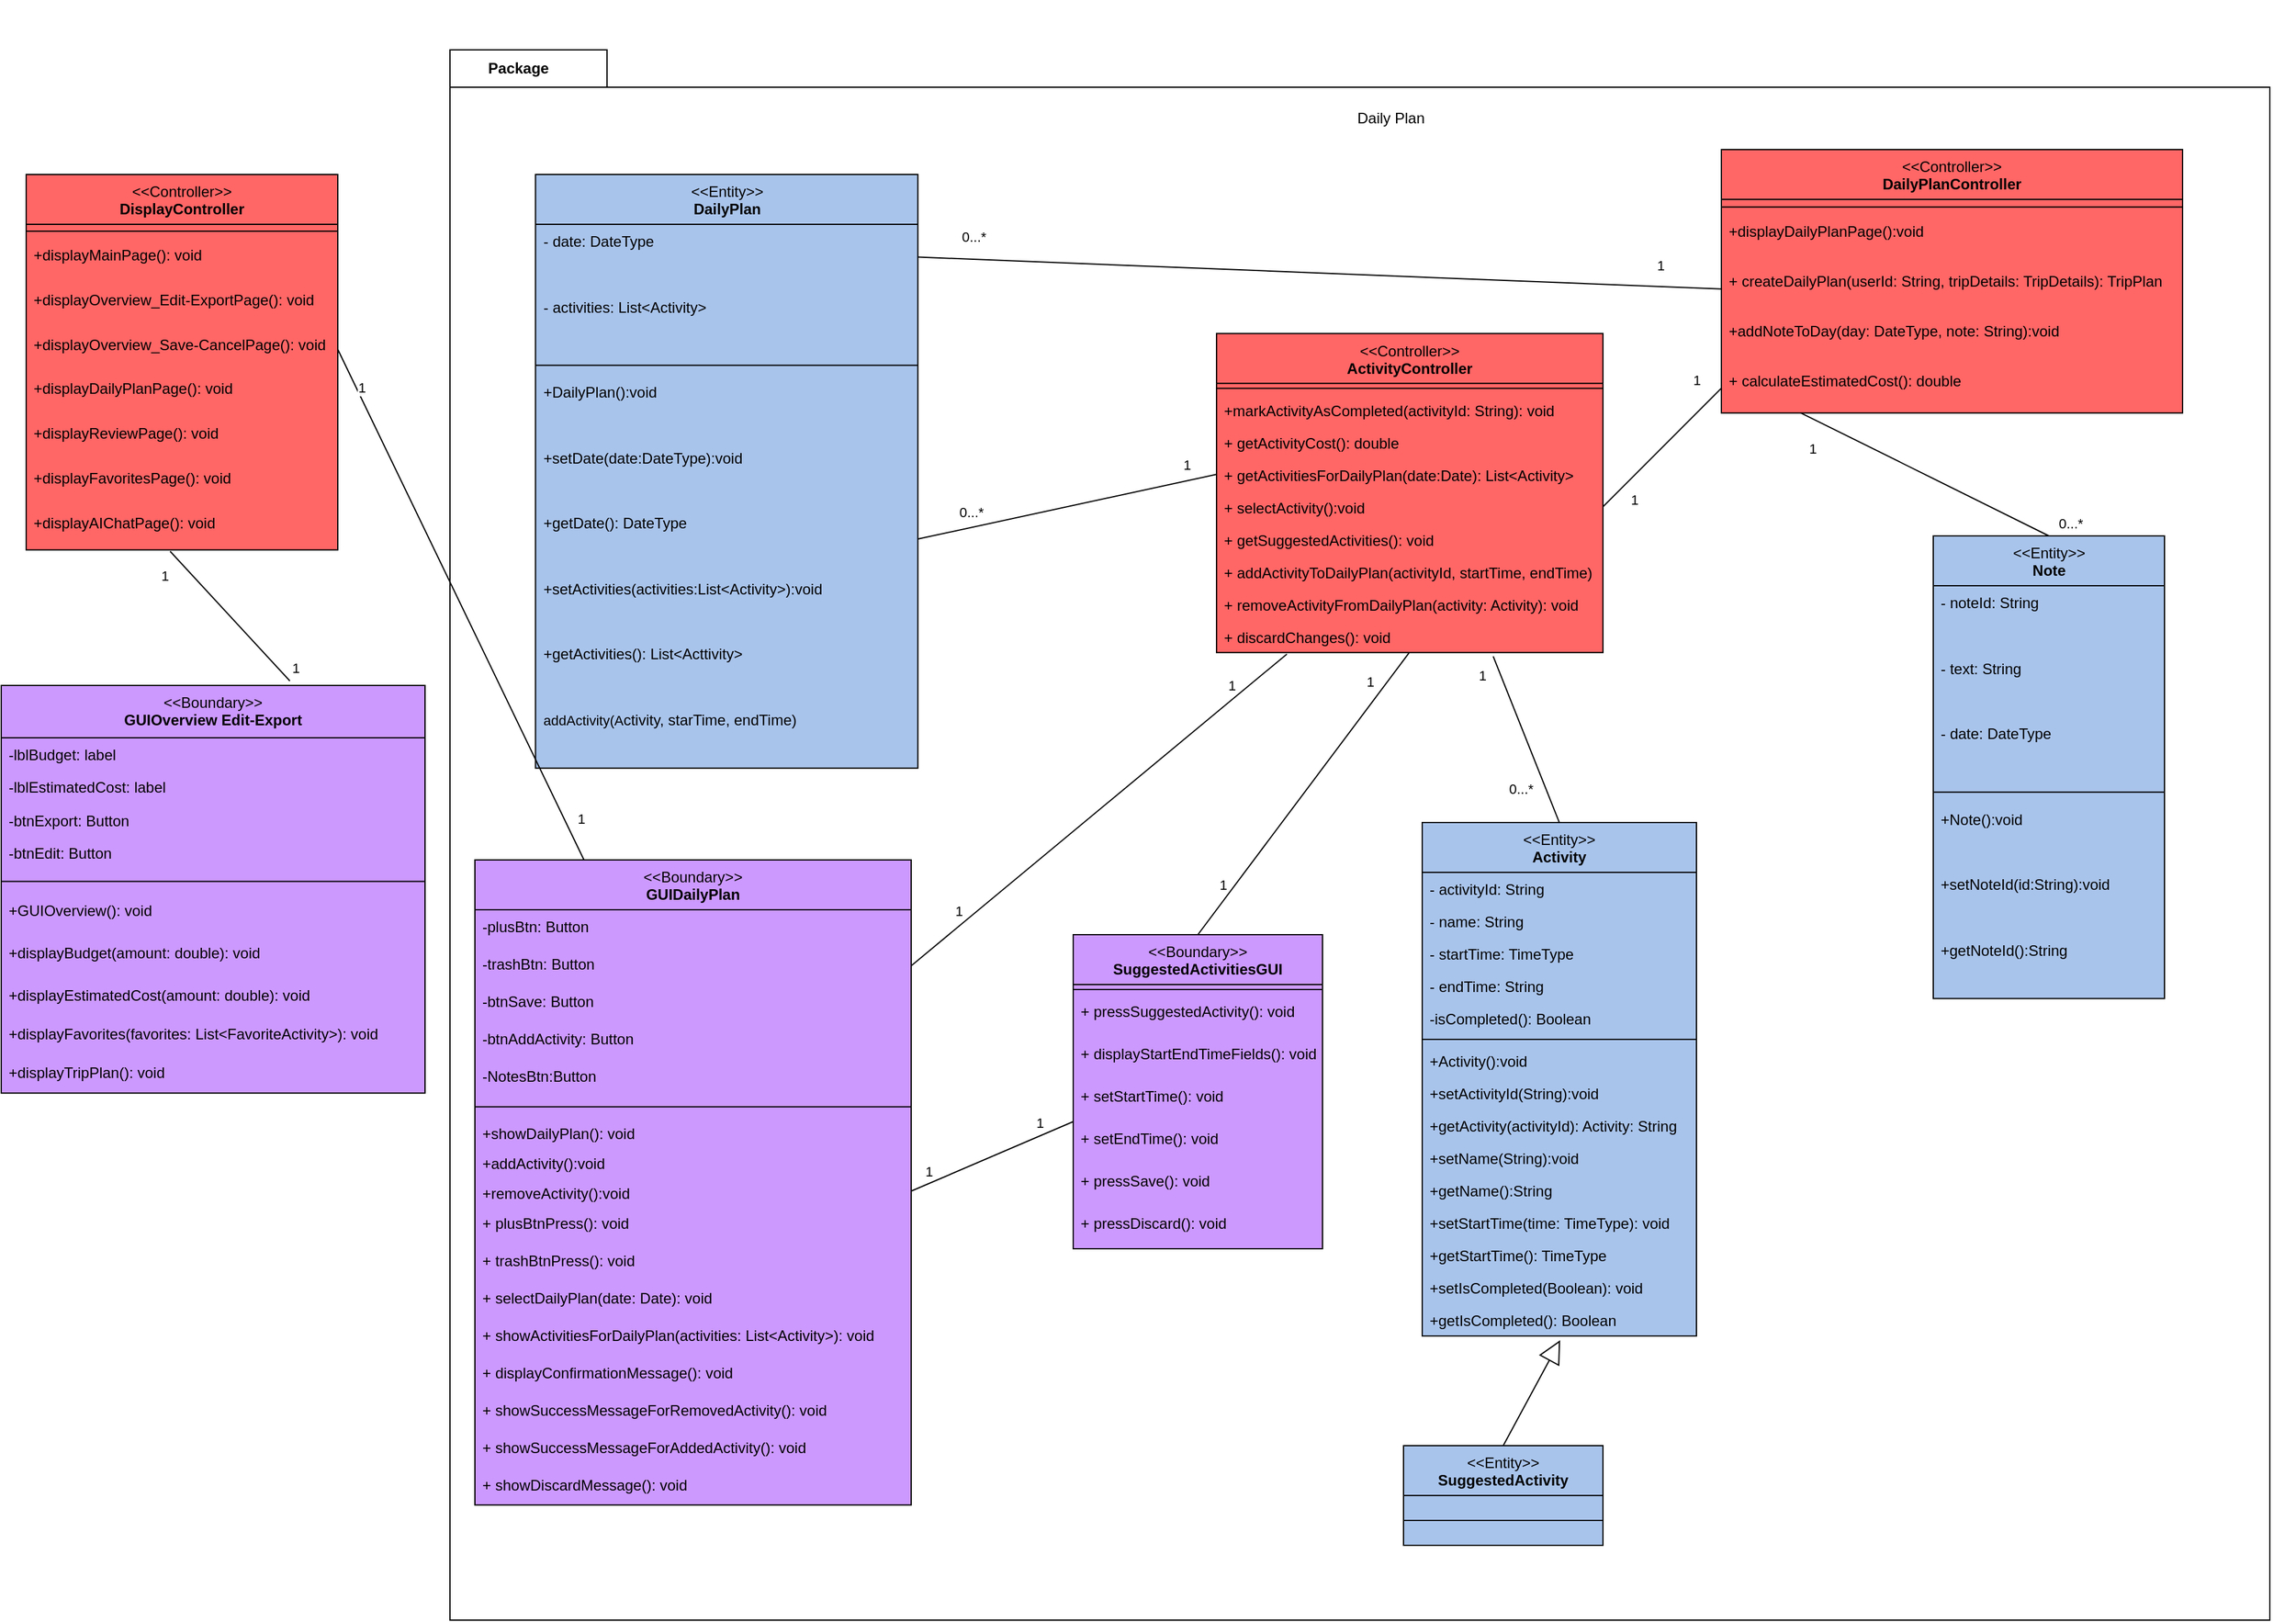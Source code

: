 <mxfile version="27.0.1">
  <diagram id="W2u5jioB0Is4OctcaFFm" name="Daily Plan">
    <mxGraphModel dx="1938" dy="440" grid="1" gridSize="10" guides="1" tooltips="1" connect="1" arrows="1" fold="1" page="1" pageScale="1" pageWidth="827" pageHeight="1169" math="0" shadow="0">
      <root>
        <mxCell id="0" />
        <mxCell id="1" parent="0" />
        <mxCell id="kMi0rJD6UBZMtxBepJc3-19" value="Package" style="shape=folder;fontStyle=1;tabWidth=110;tabHeight=30;tabPosition=left;html=1;boundedLbl=1;labelInHeader=1;container=0;collapsible=0;whiteSpace=wrap;" parent="1" vertex="1">
          <mxGeometry x="-460" y="70" width="1460" height="1260" as="geometry" />
        </mxCell>
        <mxCell id="aHJquakfFiFYONQhfBVb-1" value="&lt;div&gt;&lt;span style=&quot;font-weight: normal;&quot;&gt;&amp;lt;&amp;lt;Entity&amp;gt;&amp;gt;&lt;/span&gt;&lt;/div&gt;DailyPlan" style="swimlane;fontStyle=1;align=center;verticalAlign=top;childLayout=stackLayout;horizontal=1;startSize=40;horizontalStack=0;resizeParent=1;resizeParentMax=0;resizeLast=0;collapsible=1;marginBottom=0;whiteSpace=wrap;html=1;fillStyle=auto;swimlaneFillColor=#A9C4EB;strokeColor=default;fontFamily=Helvetica;fontSize=12;fontColor=default;fillColor=#A9C4EB;" parent="1" vertex="1">
          <mxGeometry x="-391.36" y="170" width="306.72" height="476.32" as="geometry" />
        </mxCell>
        <mxCell id="aHJquakfFiFYONQhfBVb-2" value="- date: DateType" style="text;align=left;verticalAlign=top;spacingLeft=4;spacingRight=4;overflow=hidden;rotatable=0;points=[[0,0.5],[1,0.5]];portConstraint=eastwest;whiteSpace=wrap;html=1;fillStyle=auto;swimlaneFillColor=default;fontFamily=Helvetica;fontSize=12;fontColor=default;fontStyle=0;horizontal=1;" parent="aHJquakfFiFYONQhfBVb-1" vertex="1">
          <mxGeometry y="40" width="306.72" height="52.52" as="geometry" />
        </mxCell>
        <mxCell id="aHJquakfFiFYONQhfBVb-3" value="- activities: List&amp;lt;Activity&amp;gt;" style="text;align=left;verticalAlign=top;spacingLeft=4;spacingRight=4;overflow=hidden;rotatable=0;points=[[0,0.5],[1,0.5]];portConstraint=eastwest;whiteSpace=wrap;html=1;fillStyle=auto;swimlaneFillColor=default;fontFamily=Helvetica;fontSize=12;fontColor=default;fontStyle=0;horizontal=1;" parent="aHJquakfFiFYONQhfBVb-1" vertex="1">
          <mxGeometry y="92.52" width="306.72" height="52.52" as="geometry" />
        </mxCell>
        <mxCell id="aHJquakfFiFYONQhfBVb-4" value="" style="line;strokeWidth=1;align=center;verticalAlign=top;spacingTop=-1;spacingLeft=3;spacingRight=3;rotatable=0;labelPosition=right;points=[];portConstraint=eastwest;fillStyle=auto;swimlaneFillColor=#A9C4EB;strokeColor=default;fontFamily=Helvetica;fontSize=12;fontColor=default;fontStyle=1;horizontal=1;fillColor=#A9C4EB;" parent="aHJquakfFiFYONQhfBVb-1" vertex="1">
          <mxGeometry y="145.04" width="306.72" height="16.16" as="geometry" />
        </mxCell>
        <mxCell id="aHJquakfFiFYONQhfBVb-5" value="+DailyPlan():void" style="text;align=left;verticalAlign=top;spacingLeft=4;spacingRight=4;overflow=hidden;rotatable=0;points=[[0,0.5],[1,0.5]];portConstraint=eastwest;whiteSpace=wrap;html=1;fillStyle=auto;swimlaneFillColor=default;fontFamily=Helvetica;fontSize=12;fontColor=default;fontStyle=0;horizontal=1;" parent="aHJquakfFiFYONQhfBVb-1" vertex="1">
          <mxGeometry y="161.2" width="306.72" height="52.52" as="geometry" />
        </mxCell>
        <mxCell id="aHJquakfFiFYONQhfBVb-6" value="+setDate(date:DateType):void" style="text;align=left;verticalAlign=top;spacingLeft=4;spacingRight=4;overflow=hidden;rotatable=0;points=[[0,0.5],[1,0.5]];portConstraint=eastwest;whiteSpace=wrap;html=1;fillStyle=auto;swimlaneFillColor=default;fontFamily=Helvetica;fontSize=12;fontColor=default;fontStyle=0;horizontal=1;" parent="aHJquakfFiFYONQhfBVb-1" vertex="1">
          <mxGeometry y="213.72" width="306.72" height="52.52" as="geometry" />
        </mxCell>
        <mxCell id="aHJquakfFiFYONQhfBVb-7" value="+getDate(): DateType" style="text;align=left;verticalAlign=top;spacingLeft=4;spacingRight=4;overflow=hidden;rotatable=0;points=[[0,0.5],[1,0.5]];portConstraint=eastwest;whiteSpace=wrap;html=1;fillStyle=auto;swimlaneFillColor=default;fontFamily=Helvetica;fontSize=12;fontColor=default;fontStyle=0;horizontal=1;" parent="aHJquakfFiFYONQhfBVb-1" vertex="1">
          <mxGeometry y="266.24" width="306.72" height="52.52" as="geometry" />
        </mxCell>
        <mxCell id="aHJquakfFiFYONQhfBVb-8" value="+setActivities(activities:List&amp;lt;Activity&amp;gt;):void" style="text;align=left;verticalAlign=top;spacingLeft=4;spacingRight=4;overflow=hidden;rotatable=0;points=[[0,0.5],[1,0.5]];portConstraint=eastwest;whiteSpace=wrap;html=1;fillStyle=auto;swimlaneFillColor=default;fontFamily=Helvetica;fontSize=12;fontColor=default;fontStyle=0;horizontal=1;" parent="aHJquakfFiFYONQhfBVb-1" vertex="1">
          <mxGeometry y="318.76" width="306.72" height="52.52" as="geometry" />
        </mxCell>
        <mxCell id="aHJquakfFiFYONQhfBVb-9" value="+getActivities(): List&amp;lt;Acttivity&amp;gt;" style="text;align=left;verticalAlign=top;spacingLeft=4;spacingRight=4;overflow=hidden;rotatable=0;points=[[0,0.5],[1,0.5]];portConstraint=eastwest;whiteSpace=wrap;html=1;fillStyle=auto;swimlaneFillColor=default;fontFamily=Helvetica;fontSize=12;fontColor=default;fontStyle=0;horizontal=1;" parent="aHJquakfFiFYONQhfBVb-1" vertex="1">
          <mxGeometry y="371.28" width="306.72" height="52.52" as="geometry" />
        </mxCell>
        <mxCell id="_dWyB7AWEgMfgUkJA0Ex-1" value="&lt;font style=&quot;color: rgb(0, 0, 0); background-color: light-dark(rgb(169, 196, 235), rgb(237, 237, 237));&quot;&gt;&lt;span style=&quot;font-size: 11px; text-align: center; text-wrap-mode: nowrap;&quot;&gt;addActivity(A&lt;/span&gt;ctivity, starTime, endTime)&lt;/font&gt;" style="text;align=left;verticalAlign=top;spacingLeft=4;spacingRight=4;overflow=hidden;rotatable=0;points=[[0,0.5],[1,0.5]];portConstraint=eastwest;whiteSpace=wrap;html=1;fillStyle=auto;swimlaneFillColor=default;fontFamily=Helvetica;fontSize=12;fontColor=default;fontStyle=0;horizontal=1;" parent="aHJquakfFiFYONQhfBVb-1" vertex="1">
          <mxGeometry y="423.8" width="306.72" height="52.52" as="geometry" />
        </mxCell>
        <mxCell id="CeAHdnRKtUmtUELXi2y3-1" value="&lt;div&gt;&lt;span style=&quot;font-weight: normal;&quot;&gt;&amp;lt;&amp;lt;Controller&amp;gt;&amp;gt;&lt;/span&gt;&lt;/div&gt;DailyPlanController" style="swimlane;fontStyle=1;align=center;verticalAlign=top;childLayout=stackLayout;horizontal=1;startSize=40;horizontalStack=0;resizeParent=1;resizeParentMax=0;resizeLast=0;collapsible=1;marginBottom=0;whiteSpace=wrap;html=1;fillColor=#FF6666;strokeColor=default;swimlaneFillColor=#FF6666;fontFamily=Helvetica;fontSize=12;fontColor=default;" parent="1" vertex="1">
          <mxGeometry x="560" y="150" width="370" height="211.394" as="geometry" />
        </mxCell>
        <mxCell id="CeAHdnRKtUmtUELXi2y3-2" value="" style="line;strokeWidth=1;fillColor=#FF6666;align=center;verticalAlign=top;spacingTop=-1;spacingLeft=3;spacingRight=3;rotatable=0;labelPosition=right;points=[];portConstraint=eastwest;strokeColor=default;swimlaneFillColor=#FF6666;fontFamily=Helvetica;fontSize=12;fontColor=default;fontStyle=1;horizontal=1;" parent="CeAHdnRKtUmtUELXi2y3-1" vertex="1">
          <mxGeometry y="40" width="370" height="12.242" as="geometry" />
        </mxCell>
        <mxCell id="CeAHdnRKtUmtUELXi2y3-3" value="+displayDailyPlanPage():void" style="text;strokeColor=none;fillColor=none;align=left;verticalAlign=top;spacingLeft=4;spacingRight=4;overflow=hidden;rotatable=0;points=[[0,0.5],[1,0.5]];portConstraint=eastwest;whiteSpace=wrap;html=1;fontFamily=Helvetica;fontSize=12;fontColor=default;fontStyle=0;horizontal=1;" parent="CeAHdnRKtUmtUELXi2y3-1" vertex="1">
          <mxGeometry y="52.242" width="370" height="39.788" as="geometry" />
        </mxCell>
        <mxCell id="CeAHdnRKtUmtUELXi2y3-4" value="&lt;div&gt;+ createDailyPlan(userId: String, tripDetails: TripDetails): TripPlan&lt;/div&gt;" style="text;strokeColor=none;fillColor=none;align=left;verticalAlign=top;spacingLeft=4;spacingRight=4;overflow=hidden;rotatable=0;points=[[0,0.5],[1,0.5]];portConstraint=eastwest;whiteSpace=wrap;html=1;fontFamily=Helvetica;fontSize=12;fontColor=default;fontStyle=0;horizontal=1;" parent="CeAHdnRKtUmtUELXi2y3-1" vertex="1">
          <mxGeometry y="92.03" width="370" height="39.788" as="geometry" />
        </mxCell>
        <mxCell id="CeAHdnRKtUmtUELXi2y3-10" value="&lt;div&gt;+addNoteToDay(day: DateType, note: String):void&lt;/div&gt;" style="text;strokeColor=none;fillColor=none;align=left;verticalAlign=top;spacingLeft=4;spacingRight=4;overflow=hidden;rotatable=0;points=[[0,0.5],[1,0.5]];portConstraint=eastwest;whiteSpace=wrap;html=1;fontFamily=Helvetica;fontSize=12;fontColor=default;fontStyle=0;horizontal=1;" parent="CeAHdnRKtUmtUELXi2y3-1" vertex="1">
          <mxGeometry y="131.818" width="370" height="39.788" as="geometry" />
        </mxCell>
        <mxCell id="CeAHdnRKtUmtUELXi2y3-12" value="&lt;div&gt;&lt;span style=&quot;background-color: transparent; color: light-dark(rgb(0, 0, 0), rgb(255, 255, 255));&quot;&gt;+ calculateEstimatedCost(): double&lt;/span&gt;&lt;/div&gt;" style="text;strokeColor=none;fillColor=none;align=left;verticalAlign=top;spacingLeft=4;spacingRight=4;overflow=hidden;rotatable=0;points=[[0,0.5],[1,0.5]];portConstraint=eastwest;whiteSpace=wrap;html=1;fontFamily=Helvetica;fontSize=12;fontColor=default;fontStyle=0;horizontal=1;" parent="CeAHdnRKtUmtUELXi2y3-1" vertex="1">
          <mxGeometry y="171.606" width="370" height="39.788" as="geometry" />
        </mxCell>
        <mxCell id="kMi0rJD6UBZMtxBepJc3-1" value="&lt;div&gt;&lt;span style=&quot;font-weight: normal;&quot;&gt;&amp;lt;&amp;lt;Boundary&amp;gt;&amp;gt;&lt;/span&gt;&lt;/div&gt;GUIDailyPlan" style="swimlane;fontStyle=1;align=center;verticalAlign=top;childLayout=stackLayout;horizontal=1;startSize=40;horizontalStack=0;resizeParent=1;resizeParentMax=0;resizeLast=0;collapsible=1;marginBottom=0;whiteSpace=wrap;html=1;strokeColor=default;swimlaneFillColor=#CC99FF;fontFamily=Helvetica;fontSize=12;fontColor=default;fillColor=#CC99FF;" parent="1" vertex="1">
          <mxGeometry x="-440" y="720" width="350" height="517.68" as="geometry" />
        </mxCell>
        <mxCell id="kMi0rJD6UBZMtxBepJc3-2" value="-plusBtn: Button" style="text;strokeColor=none;fillColor=none;align=left;verticalAlign=top;spacingLeft=4;spacingRight=4;overflow=hidden;rotatable=0;points=[[0,0.5],[1,0.5]];portConstraint=eastwest;whiteSpace=wrap;html=1;fontFamily=Helvetica;fontSize=12;fontColor=default;fontStyle=0;horizontal=1;" parent="kMi0rJD6UBZMtxBepJc3-1" vertex="1">
          <mxGeometry y="40" width="350" height="30" as="geometry" />
        </mxCell>
        <mxCell id="kMi0rJD6UBZMtxBepJc3-3" value="-trashBtn: Button" style="text;strokeColor=none;fillColor=none;align=left;verticalAlign=top;spacingLeft=4;spacingRight=4;overflow=hidden;rotatable=0;points=[[0,0.5],[1,0.5]];portConstraint=eastwest;whiteSpace=wrap;html=1;fontFamily=Helvetica;fontSize=12;fontColor=default;fontStyle=0;horizontal=1;" parent="kMi0rJD6UBZMtxBepJc3-1" vertex="1">
          <mxGeometry y="70" width="350" height="30" as="geometry" />
        </mxCell>
        <mxCell id="kMi0rJD6UBZMtxBepJc3-4" value="-btnSave: Button" style="text;strokeColor=none;fillColor=none;align=left;verticalAlign=top;spacingLeft=4;spacingRight=4;overflow=hidden;rotatable=0;points=[[0,0.5],[1,0.5]];portConstraint=eastwest;whiteSpace=wrap;html=1;fontFamily=Helvetica;fontSize=12;fontColor=default;fontStyle=0;horizontal=1;" parent="kMi0rJD6UBZMtxBepJc3-1" vertex="1">
          <mxGeometry y="100" width="350" height="30" as="geometry" />
        </mxCell>
        <mxCell id="kMi0rJD6UBZMtxBepJc3-5" value="-btnAddActivity: Button" style="text;strokeColor=none;fillColor=none;align=left;verticalAlign=top;spacingLeft=4;spacingRight=4;overflow=hidden;rotatable=0;points=[[0,0.5],[1,0.5]];portConstraint=eastwest;whiteSpace=wrap;html=1;fontFamily=Helvetica;fontSize=12;fontColor=default;fontStyle=0;horizontal=1;" parent="kMi0rJD6UBZMtxBepJc3-1" vertex="1">
          <mxGeometry y="130" width="350" height="30" as="geometry" />
        </mxCell>
        <mxCell id="kMi0rJD6UBZMtxBepJc3-6" value="-NotesBtn:Button" style="text;strokeColor=none;fillColor=none;align=left;verticalAlign=top;spacingLeft=4;spacingRight=4;overflow=hidden;rotatable=0;points=[[0,0.5],[1,0.5]];portConstraint=eastwest;whiteSpace=wrap;html=1;fontFamily=Helvetica;fontSize=12;fontColor=default;fontStyle=0;horizontal=1;" parent="kMi0rJD6UBZMtxBepJc3-1" vertex="1">
          <mxGeometry y="160" width="350" height="30" as="geometry" />
        </mxCell>
        <mxCell id="kMi0rJD6UBZMtxBepJc3-7" value="" style="line;strokeWidth=1;fillColor=#CC99FF;align=center;verticalAlign=top;spacingTop=-1;spacingLeft=3;spacingRight=3;rotatable=0;labelPosition=right;points=[];portConstraint=eastwest;strokeColor=default;swimlaneFillColor=#CC99FF;fontFamily=Helvetica;fontSize=12;fontColor=default;fontStyle=1;horizontal=1;" parent="kMi0rJD6UBZMtxBepJc3-1" vertex="1">
          <mxGeometry y="190" width="350" height="16.16" as="geometry" />
        </mxCell>
        <mxCell id="kMi0rJD6UBZMtxBepJc3-8" value="+showDailyPlan(): void" style="text;strokeColor=none;fillColor=none;align=left;verticalAlign=top;spacingLeft=4;spacingRight=4;overflow=hidden;rotatable=0;points=[[0,0.5],[1,0.5]];portConstraint=eastwest;whiteSpace=wrap;html=1;fontFamily=Helvetica;fontSize=12;fontColor=default;fontStyle=0;horizontal=1;" parent="kMi0rJD6UBZMtxBepJc3-1" vertex="1">
          <mxGeometry y="206.16" width="350" height="23.84" as="geometry" />
        </mxCell>
        <mxCell id="kMi0rJD6UBZMtxBepJc3-9" value="+addActivity():void" style="text;strokeColor=none;fillColor=none;align=left;verticalAlign=top;spacingLeft=4;spacingRight=4;overflow=hidden;rotatable=0;points=[[0,0.5],[1,0.5]];portConstraint=eastwest;whiteSpace=wrap;html=1;fontFamily=Helvetica;fontSize=12;fontColor=default;fontStyle=0;horizontal=1;" parent="kMi0rJD6UBZMtxBepJc3-1" vertex="1">
          <mxGeometry y="230" width="350" height="23.84" as="geometry" />
        </mxCell>
        <mxCell id="kMi0rJD6UBZMtxBepJc3-10" value="+removeActivity():void" style="text;strokeColor=none;fillColor=none;align=left;verticalAlign=top;spacingLeft=4;spacingRight=4;overflow=hidden;rotatable=0;points=[[0,0.5],[1,0.5]];portConstraint=eastwest;whiteSpace=wrap;html=1;fontFamily=Helvetica;fontSize=12;fontColor=default;fontStyle=0;horizontal=1;" parent="kMi0rJD6UBZMtxBepJc3-1" vertex="1">
          <mxGeometry y="253.84" width="350" height="23.84" as="geometry" />
        </mxCell>
        <mxCell id="kMi0rJD6UBZMtxBepJc3-11" value="+ plusBtnPress(): void" style="text;strokeColor=none;fillColor=none;align=left;verticalAlign=top;spacingLeft=4;spacingRight=4;overflow=hidden;rotatable=0;points=[[0,0.5],[1,0.5]];portConstraint=eastwest;whiteSpace=wrap;html=1;fontFamily=Helvetica;fontSize=12;fontColor=default;fontStyle=0;horizontal=1;" parent="kMi0rJD6UBZMtxBepJc3-1" vertex="1">
          <mxGeometry y="277.68" width="350" height="30" as="geometry" />
        </mxCell>
        <mxCell id="kMi0rJD6UBZMtxBepJc3-12" value="+ trashBtnPress(): void" style="text;strokeColor=none;fillColor=none;align=left;verticalAlign=top;spacingLeft=4;spacingRight=4;overflow=hidden;rotatable=0;points=[[0,0.5],[1,0.5]];portConstraint=eastwest;whiteSpace=wrap;html=1;fontFamily=Helvetica;fontSize=12;fontColor=default;fontStyle=0;horizontal=1;" parent="kMi0rJD6UBZMtxBepJc3-1" vertex="1">
          <mxGeometry y="307.68" width="350" height="30" as="geometry" />
        </mxCell>
        <mxCell id="kMi0rJD6UBZMtxBepJc3-13" value="+ selectDailyPlan(date: Date): void&amp;nbsp;" style="text;strokeColor=none;fillColor=none;align=left;verticalAlign=top;spacingLeft=4;spacingRight=4;overflow=hidden;rotatable=0;points=[[0,0.5],[1,0.5]];portConstraint=eastwest;whiteSpace=wrap;html=1;fontFamily=Helvetica;fontSize=12;fontColor=default;fontStyle=0;horizontal=1;" parent="kMi0rJD6UBZMtxBepJc3-1" vertex="1">
          <mxGeometry y="337.68" width="350" height="30" as="geometry" />
        </mxCell>
        <mxCell id="kMi0rJD6UBZMtxBepJc3-14" value="&lt;div style=&quot;text-align: center;&quot;&gt;&lt;span style=&quot;background-color: transparent; color: light-dark(rgb(0, 0, 0), rgb(255, 255, 255));&quot;&gt;+ showActivitiesForDailyPlan&lt;/span&gt;&lt;span style=&quot;background-color: transparent; color: light-dark(rgb(0, 0, 0), rgb(255, 255, 255));&quot;&gt;(activities: List&amp;lt;Activity&amp;gt;): void&lt;/span&gt;&lt;/div&gt;" style="text;strokeColor=none;fillColor=none;align=left;verticalAlign=top;spacingLeft=4;spacingRight=4;overflow=hidden;rotatable=0;points=[[0,0.5],[1,0.5]];portConstraint=eastwest;whiteSpace=wrap;html=1;fontFamily=Helvetica;fontSize=12;fontColor=default;fontStyle=0;horizontal=1;" parent="kMi0rJD6UBZMtxBepJc3-1" vertex="1">
          <mxGeometry y="367.68" width="350" height="30" as="geometry" />
        </mxCell>
        <mxCell id="kMi0rJD6UBZMtxBepJc3-15" value="+ displayConfirmationMessage(): void" style="text;strokeColor=none;fillColor=none;align=left;verticalAlign=top;spacingLeft=4;spacingRight=4;overflow=hidden;rotatable=0;points=[[0,0.5],[1,0.5]];portConstraint=eastwest;whiteSpace=wrap;html=1;fontFamily=Helvetica;fontSize=12;fontColor=default;fontStyle=0;horizontal=1;" parent="kMi0rJD6UBZMtxBepJc3-1" vertex="1">
          <mxGeometry y="397.68" width="350" height="30" as="geometry" />
        </mxCell>
        <mxCell id="kMi0rJD6UBZMtxBepJc3-16" value="+ showSuccessMessageForRemovedActivity(): void" style="text;strokeColor=none;fillColor=none;align=left;verticalAlign=top;spacingLeft=4;spacingRight=4;overflow=hidden;rotatable=0;points=[[0,0.5],[1,0.5]];portConstraint=eastwest;whiteSpace=wrap;html=1;fontFamily=Helvetica;fontSize=12;fontColor=default;fontStyle=0;horizontal=1;" parent="kMi0rJD6UBZMtxBepJc3-1" vertex="1">
          <mxGeometry y="427.68" width="350" height="30" as="geometry" />
        </mxCell>
        <mxCell id="kMi0rJD6UBZMtxBepJc3-17" value="+ showSuccessMessageForAddedActivity(): void" style="text;strokeColor=none;fillColor=none;align=left;verticalAlign=top;spacingLeft=4;spacingRight=4;overflow=hidden;rotatable=0;points=[[0,0.5],[1,0.5]];portConstraint=eastwest;whiteSpace=wrap;html=1;fontFamily=Helvetica;fontSize=12;fontColor=default;fontStyle=0;horizontal=1;" parent="kMi0rJD6UBZMtxBepJc3-1" vertex="1">
          <mxGeometry y="457.68" width="350" height="30" as="geometry" />
        </mxCell>
        <mxCell id="kMi0rJD6UBZMtxBepJc3-18" value="+ showDiscardMessage(): void" style="text;strokeColor=none;fillColor=none;align=left;verticalAlign=top;spacingLeft=4;spacingRight=4;overflow=hidden;rotatable=0;points=[[0,0.5],[1,0.5]];portConstraint=eastwest;whiteSpace=wrap;html=1;fontFamily=Helvetica;fontSize=12;fontColor=default;fontStyle=0;horizontal=1;" parent="kMi0rJD6UBZMtxBepJc3-1" vertex="1">
          <mxGeometry y="487.68" width="350" height="30" as="geometry" />
        </mxCell>
        <mxCell id="4X550N8pMo0hnVDNRNQ_-1" value="&lt;div&gt;&lt;span style=&quot;font-weight: normal;&quot;&gt;&amp;lt;&amp;lt;Entity&amp;gt;&amp;gt;&lt;/span&gt;&lt;/div&gt;Note" style="swimlane;fontStyle=1;align=center;verticalAlign=top;childLayout=stackLayout;horizontal=1;startSize=40;horizontalStack=0;resizeParent=1;resizeParentMax=0;resizeLast=0;collapsible=1;marginBottom=0;whiteSpace=wrap;html=1;fillStyle=auto;strokeColor=default;swimlaneFillColor=#A9C4EB;fontFamily=Helvetica;fontSize=12;fontColor=default;fillColor=#A9C4EB;" parent="1" vertex="1">
          <mxGeometry x="729.998" y="460.002" width="185.507" height="371.28" as="geometry" />
        </mxCell>
        <mxCell id="4X550N8pMo0hnVDNRNQ_-2" value="- noteId: String" style="text;align=left;verticalAlign=top;spacingLeft=4;spacingRight=4;overflow=hidden;rotatable=0;points=[[0,0.5],[1,0.5]];portConstraint=eastwest;whiteSpace=wrap;html=1;fillStyle=auto;fontFamily=Helvetica;fontSize=12;fontColor=default;fontStyle=0;horizontal=1;" parent="4X550N8pMo0hnVDNRNQ_-1" vertex="1">
          <mxGeometry y="40" width="185.507" height="52.52" as="geometry" />
        </mxCell>
        <mxCell id="4X550N8pMo0hnVDNRNQ_-3" value="- text: String" style="text;align=left;verticalAlign=top;spacingLeft=4;spacingRight=4;overflow=hidden;rotatable=0;points=[[0,0.5],[1,0.5]];portConstraint=eastwest;whiteSpace=wrap;html=1;fillStyle=auto;fontFamily=Helvetica;fontSize=12;fontColor=default;fontStyle=0;horizontal=1;" parent="4X550N8pMo0hnVDNRNQ_-1" vertex="1">
          <mxGeometry y="92.52" width="185.507" height="52.52" as="geometry" />
        </mxCell>
        <mxCell id="4X550N8pMo0hnVDNRNQ_-4" value="- date: DateType" style="text;align=left;verticalAlign=top;spacingLeft=4;spacingRight=4;overflow=hidden;rotatable=0;points=[[0,0.5],[1,0.5]];portConstraint=eastwest;whiteSpace=wrap;html=1;fillStyle=auto;fontFamily=Helvetica;fontSize=12;fontColor=default;fontStyle=0;horizontal=1;" parent="4X550N8pMo0hnVDNRNQ_-1" vertex="1">
          <mxGeometry y="145.04" width="185.507" height="52.52" as="geometry" />
        </mxCell>
        <mxCell id="4X550N8pMo0hnVDNRNQ_-5" value="" style="line;strokeWidth=1;align=center;verticalAlign=top;spacingTop=-1;spacingLeft=3;spacingRight=3;rotatable=0;labelPosition=right;points=[];portConstraint=eastwest;fillStyle=auto;strokeColor=default;swimlaneFillColor=#A9C4EB;fontFamily=Helvetica;fontSize=12;fontColor=default;fontStyle=1;horizontal=1;fillColor=#A9C4EB;" parent="4X550N8pMo0hnVDNRNQ_-1" vertex="1">
          <mxGeometry y="197.56" width="185.507" height="16.16" as="geometry" />
        </mxCell>
        <mxCell id="4X550N8pMo0hnVDNRNQ_-6" value="+Note():void" style="text;align=left;verticalAlign=top;spacingLeft=4;spacingRight=4;overflow=hidden;rotatable=0;points=[[0,0.5],[1,0.5]];portConstraint=eastwest;whiteSpace=wrap;html=1;fillStyle=auto;fontFamily=Helvetica;fontSize=12;fontColor=default;fontStyle=0;horizontal=1;" parent="4X550N8pMo0hnVDNRNQ_-1" vertex="1">
          <mxGeometry y="213.72" width="185.507" height="52.52" as="geometry" />
        </mxCell>
        <mxCell id="4X550N8pMo0hnVDNRNQ_-7" value="+setNoteId(id:String):void" style="text;align=left;verticalAlign=top;spacingLeft=4;spacingRight=4;overflow=hidden;rotatable=0;points=[[0,0.5],[1,0.5]];portConstraint=eastwest;whiteSpace=wrap;html=1;fillStyle=auto;fontFamily=Helvetica;fontSize=12;fontColor=default;fontStyle=0;horizontal=1;" parent="4X550N8pMo0hnVDNRNQ_-1" vertex="1">
          <mxGeometry y="266.24" width="185.507" height="52.52" as="geometry" />
        </mxCell>
        <mxCell id="4X550N8pMo0hnVDNRNQ_-8" value="+getNoteId():String" style="text;align=left;verticalAlign=top;spacingLeft=4;spacingRight=4;overflow=hidden;rotatable=0;points=[[0,0.5],[1,0.5]];portConstraint=eastwest;whiteSpace=wrap;html=1;fillStyle=auto;fontFamily=Helvetica;fontSize=12;fontColor=default;fontStyle=0;horizontal=1;" parent="4X550N8pMo0hnVDNRNQ_-1" vertex="1">
          <mxGeometry y="318.76" width="185.507" height="52.52" as="geometry" />
        </mxCell>
        <mxCell id="kMi0rJD6UBZMtxBepJc3-20" value="Daily Plan" style="html=1;strokeColor=none;resizeWidth=1;resizeHeight=1;fillColor=none;part=1;connectable=0;allowArrows=0;deletable=0;whiteSpace=wrap;" parent="1" vertex="1">
          <mxGeometry x="-430" y="30" width="1450" height="130" as="geometry">
            <mxPoint y="30" as="offset" />
          </mxGeometry>
        </mxCell>
        <mxCell id="dLJQ9fBfWeT-O931-ivJ-1" value="&lt;div&gt;&lt;span style=&quot;font-weight: normal;&quot;&gt;&amp;lt;&amp;lt;Entity&amp;gt;&amp;gt;&lt;/span&gt;&lt;/div&gt;Activity" style="swimlane;fontStyle=1;align=center;verticalAlign=top;childLayout=stackLayout;horizontal=1;startSize=40;horizontalStack=0;resizeParent=1;resizeParentMax=0;resizeLast=0;collapsible=1;marginBottom=0;whiteSpace=wrap;html=1;fillStyle=auto;strokeColor=default;swimlaneFillColor=#A9C4EB;fontFamily=Helvetica;fontSize=12;fontColor=default;fillColor=#A9C4EB;" parent="1" vertex="1">
          <mxGeometry x="320" y="690" width="220" height="412" as="geometry" />
        </mxCell>
        <mxCell id="dLJQ9fBfWeT-O931-ivJ-2" value="- activityId: String" style="text;align=left;verticalAlign=top;spacingLeft=4;spacingRight=4;overflow=hidden;rotatable=0;points=[[0,0.5],[1,0.5]];portConstraint=eastwest;whiteSpace=wrap;html=1;fillStyle=auto;fontFamily=Helvetica;fontSize=12;fontColor=default;fontStyle=0;horizontal=1;" parent="dLJQ9fBfWeT-O931-ivJ-1" vertex="1">
          <mxGeometry y="40" width="220" height="26" as="geometry" />
        </mxCell>
        <mxCell id="dLJQ9fBfWeT-O931-ivJ-3" value="- name: String&amp;nbsp;" style="text;align=left;verticalAlign=top;spacingLeft=4;spacingRight=4;overflow=hidden;rotatable=0;points=[[0,0.5],[1,0.5]];portConstraint=eastwest;whiteSpace=wrap;html=1;fillStyle=auto;fontFamily=Helvetica;fontSize=12;fontColor=default;fontStyle=0;horizontal=1;" parent="dLJQ9fBfWeT-O931-ivJ-1" vertex="1">
          <mxGeometry y="66" width="220" height="26" as="geometry" />
        </mxCell>
        <mxCell id="dLJQ9fBfWeT-O931-ivJ-4" value="- startTime: TimeType" style="text;align=left;verticalAlign=top;spacingLeft=4;spacingRight=4;overflow=hidden;rotatable=0;points=[[0,0.5],[1,0.5]];portConstraint=eastwest;whiteSpace=wrap;html=1;fillStyle=auto;fontFamily=Helvetica;fontSize=12;fontColor=default;fontStyle=0;horizontal=1;" parent="dLJQ9fBfWeT-O931-ivJ-1" vertex="1">
          <mxGeometry y="92" width="220" height="26" as="geometry" />
        </mxCell>
        <mxCell id="dLJQ9fBfWeT-O931-ivJ-5" value="- endTime: String" style="text;align=left;verticalAlign=top;spacingLeft=4;spacingRight=4;overflow=hidden;rotatable=0;points=[[0,0.5],[1,0.5]];portConstraint=eastwest;whiteSpace=wrap;html=1;fillStyle=auto;fontFamily=Helvetica;fontSize=12;fontColor=default;fontStyle=0;horizontal=1;" parent="dLJQ9fBfWeT-O931-ivJ-1" vertex="1">
          <mxGeometry y="118" width="220" height="26" as="geometry" />
        </mxCell>
        <mxCell id="dLJQ9fBfWeT-O931-ivJ-6" value="-isCompleted(): Boolean" style="text;align=left;verticalAlign=top;spacingLeft=4;spacingRight=4;overflow=hidden;rotatable=0;points=[[0,0.5],[1,0.5]];portConstraint=eastwest;whiteSpace=wrap;html=1;fillStyle=auto;fontFamily=Helvetica;fontSize=12;fontColor=default;fontStyle=0;horizontal=1;" parent="dLJQ9fBfWeT-O931-ivJ-1" vertex="1">
          <mxGeometry y="144" width="220" height="26" as="geometry" />
        </mxCell>
        <mxCell id="dLJQ9fBfWeT-O931-ivJ-7" value="" style="line;strokeWidth=1;align=center;verticalAlign=top;spacingTop=-1;spacingLeft=3;spacingRight=3;rotatable=0;labelPosition=right;points=[];portConstraint=eastwest;fillStyle=auto;strokeColor=default;swimlaneFillColor=#A9C4EB;fontFamily=Helvetica;fontSize=12;fontColor=default;fontStyle=1;horizontal=1;fillColor=#A9C4EB;" parent="dLJQ9fBfWeT-O931-ivJ-1" vertex="1">
          <mxGeometry y="170" width="220" height="8" as="geometry" />
        </mxCell>
        <mxCell id="dLJQ9fBfWeT-O931-ivJ-8" value="+Activity():void" style="text;align=left;verticalAlign=top;spacingLeft=4;spacingRight=4;overflow=hidden;rotatable=0;points=[[0,0.5],[1,0.5]];portConstraint=eastwest;whiteSpace=wrap;html=1;fillStyle=auto;fontFamily=Helvetica;fontSize=12;fontColor=default;fontStyle=0;horizontal=1;" parent="dLJQ9fBfWeT-O931-ivJ-1" vertex="1">
          <mxGeometry y="178" width="220" height="26" as="geometry" />
        </mxCell>
        <mxCell id="dLJQ9fBfWeT-O931-ivJ-9" value="+setActivityId(String):void" style="text;align=left;verticalAlign=top;spacingLeft=4;spacingRight=4;overflow=hidden;rotatable=0;points=[[0,0.5],[1,0.5]];portConstraint=eastwest;whiteSpace=wrap;html=1;fillStyle=auto;fontFamily=Helvetica;fontSize=12;fontColor=default;fontStyle=0;horizontal=1;" parent="dLJQ9fBfWeT-O931-ivJ-1" vertex="1">
          <mxGeometry y="204" width="220" height="26" as="geometry" />
        </mxCell>
        <mxCell id="dLJQ9fBfWeT-O931-ivJ-10" value="+getActivity(activityId): Activity: String" style="text;align=left;verticalAlign=top;spacingLeft=4;spacingRight=4;overflow=hidden;rotatable=0;points=[[0,0.5],[1,0.5]];portConstraint=eastwest;whiteSpace=wrap;html=1;fillStyle=auto;fontFamily=Helvetica;fontSize=12;fontColor=default;fontStyle=0;horizontal=1;" parent="dLJQ9fBfWeT-O931-ivJ-1" vertex="1">
          <mxGeometry y="230" width="220" height="26" as="geometry" />
        </mxCell>
        <mxCell id="dLJQ9fBfWeT-O931-ivJ-11" value="+setName(String):void" style="text;align=left;verticalAlign=top;spacingLeft=4;spacingRight=4;overflow=hidden;rotatable=0;points=[[0,0.5],[1,0.5]];portConstraint=eastwest;whiteSpace=wrap;html=1;fillStyle=auto;fontFamily=Helvetica;fontSize=12;fontColor=default;fontStyle=0;horizontal=1;" parent="dLJQ9fBfWeT-O931-ivJ-1" vertex="1">
          <mxGeometry y="256" width="220" height="26" as="geometry" />
        </mxCell>
        <mxCell id="dLJQ9fBfWeT-O931-ivJ-12" value="+getName():String" style="text;align=left;verticalAlign=top;spacingLeft=4;spacingRight=4;overflow=hidden;rotatable=0;points=[[0,0.5],[1,0.5]];portConstraint=eastwest;whiteSpace=wrap;html=1;fillStyle=auto;fontFamily=Helvetica;fontSize=12;fontColor=default;fontStyle=0;horizontal=1;" parent="dLJQ9fBfWeT-O931-ivJ-1" vertex="1">
          <mxGeometry y="282" width="220" height="26" as="geometry" />
        </mxCell>
        <mxCell id="dLJQ9fBfWeT-O931-ivJ-13" value="+setStartTime(time: TimeType): void" style="text;align=left;verticalAlign=top;spacingLeft=4;spacingRight=4;overflow=hidden;rotatable=0;points=[[0,0.5],[1,0.5]];portConstraint=eastwest;whiteSpace=wrap;html=1;fillStyle=auto;fontFamily=Helvetica;fontSize=12;fontColor=default;fontStyle=0;horizontal=1;" parent="dLJQ9fBfWeT-O931-ivJ-1" vertex="1">
          <mxGeometry y="308" width="220" height="26" as="geometry" />
        </mxCell>
        <mxCell id="dLJQ9fBfWeT-O931-ivJ-14" value="+getStartTime(): TimeType" style="text;align=left;verticalAlign=top;spacingLeft=4;spacingRight=4;overflow=hidden;rotatable=0;points=[[0,0.5],[1,0.5]];portConstraint=eastwest;whiteSpace=wrap;html=1;fillStyle=auto;fontFamily=Helvetica;fontSize=12;fontColor=default;fontStyle=0;horizontal=1;" parent="dLJQ9fBfWeT-O931-ivJ-1" vertex="1">
          <mxGeometry y="334" width="220" height="26" as="geometry" />
        </mxCell>
        <mxCell id="dLJQ9fBfWeT-O931-ivJ-15" value="+setIsCompleted(Boolean): void" style="text;align=left;verticalAlign=top;spacingLeft=4;spacingRight=4;overflow=hidden;rotatable=0;points=[[0,0.5],[1,0.5]];portConstraint=eastwest;whiteSpace=wrap;html=1;fillStyle=auto;fontFamily=Helvetica;fontSize=12;fontColor=default;fontStyle=0;horizontal=1;" parent="dLJQ9fBfWeT-O931-ivJ-1" vertex="1">
          <mxGeometry y="360" width="220" height="26" as="geometry" />
        </mxCell>
        <mxCell id="dLJQ9fBfWeT-O931-ivJ-16" value="+getIsCompleted(): Boolean" style="text;align=left;verticalAlign=top;spacingLeft=4;spacingRight=4;overflow=hidden;rotatable=0;points=[[0,0.5],[1,0.5]];portConstraint=eastwest;whiteSpace=wrap;html=1;fillStyle=auto;fontFamily=Helvetica;fontSize=12;fontColor=default;fontStyle=0;horizontal=1;" parent="dLJQ9fBfWeT-O931-ivJ-1" vertex="1">
          <mxGeometry y="386" width="220" height="26" as="geometry" />
        </mxCell>
        <mxCell id="yqjj1ygYuFAkvfLyoznp-1" value="&lt;div&gt;&lt;span style=&quot;font-weight: normal;&quot;&gt;&amp;lt;&amp;lt;Controller&amp;gt;&amp;gt;&lt;/span&gt;&lt;/div&gt;ActivityController" style="swimlane;fontStyle=1;align=center;verticalAlign=top;childLayout=stackLayout;horizontal=1;startSize=40;horizontalStack=0;resizeParent=1;resizeParentMax=0;resizeLast=0;collapsible=1;marginBottom=0;whiteSpace=wrap;html=1;strokeColor=default;swimlaneFillColor=#FF6666;fontFamily=Helvetica;fontSize=12;fontColor=default;fillColor=#FF6666;" parent="1" vertex="1">
          <mxGeometry x="155" y="297.64" width="310" height="256" as="geometry" />
        </mxCell>
        <mxCell id="yqjj1ygYuFAkvfLyoznp-2" value="" style="line;strokeWidth=1;fillColor=#FF6666;align=center;verticalAlign=top;spacingTop=-1;spacingLeft=3;spacingRight=3;rotatable=0;labelPosition=right;points=[];portConstraint=eastwest;strokeColor=default;swimlaneFillColor=#FF6666;fontFamily=Helvetica;fontSize=12;fontColor=default;fontStyle=1;horizontal=1;" parent="yqjj1ygYuFAkvfLyoznp-1" vertex="1">
          <mxGeometry y="40" width="310" height="8" as="geometry" />
        </mxCell>
        <mxCell id="yqjj1ygYuFAkvfLyoznp-3" value="+markActivityAsCompleted(activityId: String): void" style="text;strokeColor=none;fillColor=none;align=left;verticalAlign=top;spacingLeft=4;spacingRight=4;overflow=hidden;rotatable=0;points=[[0,0.5],[1,0.5]];portConstraint=eastwest;whiteSpace=wrap;html=1;fontFamily=Helvetica;fontSize=12;fontColor=default;fontStyle=0;horizontal=1;" parent="yqjj1ygYuFAkvfLyoznp-1" vertex="1">
          <mxGeometry y="48" width="310" height="26" as="geometry" />
        </mxCell>
        <mxCell id="yqjj1ygYuFAkvfLyoznp-4" value="+ getActivityCost(): double" style="text;strokeColor=none;fillColor=none;align=left;verticalAlign=top;spacingLeft=4;spacingRight=4;overflow=hidden;rotatable=0;points=[[0,0.5],[1,0.5]];portConstraint=eastwest;whiteSpace=wrap;html=1;fontFamily=Helvetica;fontSize=12;fontColor=default;fontStyle=0;horizontal=1;" parent="yqjj1ygYuFAkvfLyoznp-1" vertex="1">
          <mxGeometry y="74" width="310" height="26" as="geometry" />
        </mxCell>
        <mxCell id="yqjj1ygYuFAkvfLyoznp-5" value="+ getActivitiesForDailyPlan(date:Date): List&amp;lt;Activity&amp;gt;" style="text;strokeColor=none;fillColor=none;align=left;verticalAlign=top;spacingLeft=4;spacingRight=4;overflow=hidden;rotatable=0;points=[[0,0.5],[1,0.5]];portConstraint=eastwest;whiteSpace=wrap;html=1;fontFamily=Helvetica;fontSize=12;fontColor=default;fontStyle=0;horizontal=1;" parent="yqjj1ygYuFAkvfLyoznp-1" vertex="1">
          <mxGeometry y="100" width="310" height="26" as="geometry" />
        </mxCell>
        <mxCell id="yqjj1ygYuFAkvfLyoznp-6" value="+ selectActivity():void" style="text;strokeColor=none;fillColor=none;align=left;verticalAlign=top;spacingLeft=4;spacingRight=4;overflow=hidden;rotatable=0;points=[[0,0.5],[1,0.5]];portConstraint=eastwest;whiteSpace=wrap;html=1;fontFamily=Helvetica;fontSize=12;fontColor=default;fontStyle=0;horizontal=1;" parent="yqjj1ygYuFAkvfLyoznp-1" vertex="1">
          <mxGeometry y="126" width="310" height="26" as="geometry" />
        </mxCell>
        <mxCell id="yqjj1ygYuFAkvfLyoznp-7" value="+ getSuggestedActivities(): void" style="text;strokeColor=none;fillColor=none;align=left;verticalAlign=top;spacingLeft=4;spacingRight=4;overflow=hidden;rotatable=0;points=[[0,0.5],[1,0.5]];portConstraint=eastwest;whiteSpace=wrap;html=1;fontFamily=Helvetica;fontSize=12;fontColor=default;fontStyle=0;horizontal=1;" parent="yqjj1ygYuFAkvfLyoznp-1" vertex="1">
          <mxGeometry y="152" width="310" height="26" as="geometry" />
        </mxCell>
        <mxCell id="yqjj1ygYuFAkvfLyoznp-8" value="+ addActivityToDailyPlan(activityId, startTime, endTime)" style="text;strokeColor=none;fillColor=none;align=left;verticalAlign=top;spacingLeft=4;spacingRight=4;overflow=hidden;rotatable=0;points=[[0,0.5],[1,0.5]];portConstraint=eastwest;whiteSpace=wrap;html=1;fontFamily=Helvetica;fontSize=12;fontColor=default;fontStyle=0;horizontal=1;" parent="yqjj1ygYuFAkvfLyoznp-1" vertex="1">
          <mxGeometry y="178" width="310" height="26" as="geometry" />
        </mxCell>
        <mxCell id="yqjj1ygYuFAkvfLyoznp-9" value="+ removeActivityFromDailyPlan(activity: Activity): void" style="text;strokeColor=none;fillColor=none;align=left;verticalAlign=top;spacingLeft=4;spacingRight=4;overflow=hidden;rotatable=0;points=[[0,0.5],[1,0.5]];portConstraint=eastwest;whiteSpace=wrap;html=1;fontFamily=Helvetica;fontSize=12;fontColor=default;fontStyle=0;horizontal=1;" parent="yqjj1ygYuFAkvfLyoznp-1" vertex="1">
          <mxGeometry y="204" width="310" height="26" as="geometry" />
        </mxCell>
        <mxCell id="yqjj1ygYuFAkvfLyoznp-10" value="+ discardChanges(): void" style="text;strokeColor=none;fillColor=none;align=left;verticalAlign=top;spacingLeft=4;spacingRight=4;overflow=hidden;rotatable=0;points=[[0,0.5],[1,0.5]];portConstraint=eastwest;whiteSpace=wrap;html=1;fontFamily=Helvetica;fontSize=12;fontColor=default;fontStyle=0;horizontal=1;" parent="yqjj1ygYuFAkvfLyoznp-1" vertex="1">
          <mxGeometry y="230" width="310" height="26" as="geometry" />
        </mxCell>
        <mxCell id="hIn7swIqQdPaxa3Zdl9v-1" value="&lt;div&gt;&lt;span style=&quot;font-weight: normal;&quot;&gt;&amp;lt;&amp;lt;Entity&amp;gt;&amp;gt;&lt;/span&gt;&lt;/div&gt;SuggestedActivity" style="swimlane;fontStyle=1;align=center;verticalAlign=top;childLayout=stackLayout;horizontal=1;startSize=40;horizontalStack=0;resizeParent=1;resizeParentMax=0;resizeLast=0;collapsible=1;marginBottom=0;whiteSpace=wrap;html=1;fillStyle=auto;strokeColor=default;swimlaneFillColor=#A9C4EB;fontFamily=Helvetica;fontSize=12;fontColor=default;fillColor=#A9C4EB;" parent="1" vertex="1">
          <mxGeometry x="305" y="1190" width="160" height="80" as="geometry" />
        </mxCell>
        <mxCell id="hIn7swIqQdPaxa3Zdl9v-2" value="" style="line;strokeWidth=1;align=center;verticalAlign=top;spacingTop=-1;spacingLeft=3;spacingRight=3;rotatable=0;labelPosition=right;points=[];portConstraint=eastwest;fillStyle=auto;strokeColor=default;swimlaneFillColor=#A9C4EB;fontFamily=Helvetica;fontSize=12;fontColor=default;fontStyle=1;horizontal=1;fillColor=#A9C4EB;" parent="hIn7swIqQdPaxa3Zdl9v-1" vertex="1">
          <mxGeometry y="40" width="160" height="40" as="geometry" />
        </mxCell>
        <mxCell id="hIn7swIqQdPaxa3Zdl9v-3" value="" style="endArrow=block;endSize=16;endFill=0;html=1;rounded=0;exitX=0.5;exitY=0;exitDx=0;exitDy=0;entryX=0.503;entryY=1.132;entryDx=0;entryDy=0;entryPerimeter=0;" parent="1" source="hIn7swIqQdPaxa3Zdl9v-1" target="dLJQ9fBfWeT-O931-ivJ-16" edge="1">
          <mxGeometry x="-0.007" width="160" relative="1" as="geometry">
            <mxPoint x="450" y="1030" as="sourcePoint" />
            <mxPoint x="610" y="1030" as="targetPoint" />
            <mxPoint as="offset" />
          </mxGeometry>
        </mxCell>
        <mxCell id="Q1uzSfqsMaLTRvl_rnF7-1" value="&lt;div&gt;&lt;span style=&quot;font-weight: normal;&quot;&gt;&amp;lt;&amp;lt;Boundary&amp;gt;&amp;gt;&lt;/span&gt;&lt;/div&gt;GUIOverview Edit-Export" style="swimlane;fontStyle=1;align=center;verticalAlign=top;childLayout=stackLayout;horizontal=1;startSize=42;horizontalStack=0;resizeParent=1;resizeParentMax=0;resizeLast=0;collapsible=1;marginBottom=0;whiteSpace=wrap;html=1;strokeColor=default;swimlaneFillColor=#CC99FF;fontFamily=Helvetica;fontSize=12;fontColor=default;fillColor=#CC99FF;" parent="1" vertex="1">
          <mxGeometry x="-820" y="580.0" width="340" height="327.115" as="geometry" />
        </mxCell>
        <mxCell id="Q1uzSfqsMaLTRvl_rnF7-2" value="-lblBudget: label" style="text;strokeColor=none;fillColor=none;align=left;verticalAlign=top;spacingLeft=4;spacingRight=4;overflow=hidden;rotatable=0;points=[[0,0.5],[1,0.5]];portConstraint=eastwest;whiteSpace=wrap;html=1;fontFamily=Helvetica;fontSize=12;fontColor=default;fontStyle=0;horizontal=1;" parent="Q1uzSfqsMaLTRvl_rnF7-1" vertex="1">
          <mxGeometry y="42" width="340" height="26.357" as="geometry" />
        </mxCell>
        <mxCell id="Q1uzSfqsMaLTRvl_rnF7-3" value="-lblEstimatedCost: label" style="text;strokeColor=none;fillColor=none;align=left;verticalAlign=top;spacingLeft=4;spacingRight=4;overflow=hidden;rotatable=0;points=[[0,0.5],[1,0.5]];portConstraint=eastwest;whiteSpace=wrap;html=1;fontFamily=Helvetica;fontSize=12;fontColor=default;fontStyle=0;horizontal=1;" parent="Q1uzSfqsMaLTRvl_rnF7-1" vertex="1">
          <mxGeometry y="68.357" width="340" height="26.357" as="geometry" />
        </mxCell>
        <mxCell id="Q1uzSfqsMaLTRvl_rnF7-4" value="-btnExport: Button" style="text;strokeColor=none;fillColor=none;align=left;verticalAlign=top;spacingLeft=4;spacingRight=4;overflow=hidden;rotatable=0;points=[[0,0.5],[1,0.5]];portConstraint=eastwest;whiteSpace=wrap;html=1;fontFamily=Helvetica;fontSize=12;fontColor=default;fontStyle=0;horizontal=1;" parent="Q1uzSfqsMaLTRvl_rnF7-1" vertex="1">
          <mxGeometry y="94.714" width="340" height="26.357" as="geometry" />
        </mxCell>
        <mxCell id="Q1uzSfqsMaLTRvl_rnF7-5" value="-btnEdit: Button" style="text;strokeColor=none;fillColor=none;align=left;verticalAlign=top;spacingLeft=4;spacingRight=4;overflow=hidden;rotatable=0;points=[[0,0.5],[1,0.5]];portConstraint=eastwest;whiteSpace=wrap;html=1;fontFamily=Helvetica;fontSize=12;fontColor=default;fontStyle=0;horizontal=1;" parent="Q1uzSfqsMaLTRvl_rnF7-1" vertex="1">
          <mxGeometry y="121.07" width="340" height="26.357" as="geometry" />
        </mxCell>
        <mxCell id="Q1uzSfqsMaLTRvl_rnF7-6" value="" style="line;strokeWidth=1;fillColor=#CC99FF;align=center;verticalAlign=top;spacingTop=-1;spacingLeft=3;spacingRight=3;rotatable=0;labelPosition=right;points=[];portConstraint=eastwest;strokeColor=default;swimlaneFillColor=#CC99FF;fontFamily=Helvetica;fontSize=12;fontColor=default;fontStyle=1;horizontal=1;" parent="Q1uzSfqsMaLTRvl_rnF7-1" vertex="1">
          <mxGeometry y="147.427" width="340" height="19.568" as="geometry" />
        </mxCell>
        <mxCell id="Q1uzSfqsMaLTRvl_rnF7-7" value="+GUIOverview(): void" style="text;strokeColor=none;fillColor=none;align=left;verticalAlign=top;spacingLeft=4;spacingRight=4;overflow=hidden;rotatable=0;points=[[0,0.5],[1,0.5]];portConstraint=eastwest;whiteSpace=wrap;html=1;fontFamily=Helvetica;fontSize=12;fontColor=default;fontStyle=0;horizontal=1;" parent="Q1uzSfqsMaLTRvl_rnF7-1" vertex="1">
          <mxGeometry y="166.996" width="340" height="34.16" as="geometry" />
        </mxCell>
        <mxCell id="Q1uzSfqsMaLTRvl_rnF7-8" value="+displayBudget(amount: double): void" style="text;strokeColor=none;fillColor=none;align=left;verticalAlign=top;spacingLeft=4;spacingRight=4;overflow=hidden;rotatable=0;points=[[0,0.5],[1,0.5]];portConstraint=eastwest;whiteSpace=wrap;html=1;fontFamily=Helvetica;fontSize=12;fontColor=default;fontStyle=0;horizontal=1;" parent="Q1uzSfqsMaLTRvl_rnF7-1" vertex="1">
          <mxGeometry y="201.155" width="340" height="34.16" as="geometry" />
        </mxCell>
        <mxCell id="Q1uzSfqsMaLTRvl_rnF7-9" value="+displayEstimatedCost(amount: double): void" style="text;strokeColor=none;fillColor=none;align=left;verticalAlign=top;spacingLeft=4;spacingRight=4;overflow=hidden;rotatable=0;points=[[0,0.5],[1,0.5]];portConstraint=eastwest;whiteSpace=wrap;html=1;fontFamily=Helvetica;fontSize=12;fontColor=default;fontStyle=0;horizontal=1;" parent="Q1uzSfqsMaLTRvl_rnF7-1" vertex="1">
          <mxGeometry y="235.315" width="340" height="30.6" as="geometry" />
        </mxCell>
        <mxCell id="Q1uzSfqsMaLTRvl_rnF7-10" value="+displayFavorites(favorites: List&amp;lt;FavoriteActivity&amp;gt;): void" style="text;strokeColor=none;fillColor=none;align=left;verticalAlign=top;spacingLeft=4;spacingRight=4;overflow=hidden;rotatable=0;points=[[0,0.5],[1,0.5]];portConstraint=eastwest;whiteSpace=wrap;html=1;fontFamily=Helvetica;fontSize=12;fontColor=default;fontStyle=0;horizontal=1;" parent="Q1uzSfqsMaLTRvl_rnF7-1" vertex="1">
          <mxGeometry y="265.915" width="340" height="30.6" as="geometry" />
        </mxCell>
        <mxCell id="Q1uzSfqsMaLTRvl_rnF7-11" value="+displayTripPlan(): void" style="text;strokeColor=none;fillColor=none;align=left;verticalAlign=top;spacingLeft=4;spacingRight=4;overflow=hidden;rotatable=0;points=[[0,0.5],[1,0.5]];portConstraint=eastwest;whiteSpace=wrap;html=1;fontFamily=Helvetica;fontSize=12;fontColor=default;fontStyle=0;horizontal=1;" parent="Q1uzSfqsMaLTRvl_rnF7-1" vertex="1">
          <mxGeometry y="296.515" width="340" height="30.6" as="geometry" />
        </mxCell>
        <mxCell id="u6GVBdNiumcPdHSmHFRL-1" value="" style="endArrow=none;html=1;rounded=0;exitX=1;exitY=0.5;exitDx=0;exitDy=0;entryX=0;entryY=0.5;entryDx=0;entryDy=0;" parent="1" source="aHJquakfFiFYONQhfBVb-7" target="yqjj1ygYuFAkvfLyoznp-5" edge="1">
          <mxGeometry relative="1" as="geometry">
            <mxPoint x="-100" y="230" as="sourcePoint" />
            <mxPoint x="284" y="280" as="targetPoint" />
          </mxGeometry>
        </mxCell>
        <mxCell id="u6GVBdNiumcPdHSmHFRL-4" value="1" style="edgeLabel;html=1;align=center;verticalAlign=middle;resizable=0;points=[];" parent="u6GVBdNiumcPdHSmHFRL-1" vertex="1" connectable="0">
          <mxGeometry x="0.799" y="1" relative="1" as="geometry">
            <mxPoint y="-12" as="offset" />
          </mxGeometry>
        </mxCell>
        <mxCell id="u6GVBdNiumcPdHSmHFRL-6" value="0...*" style="edgeLabel;html=1;align=center;verticalAlign=middle;resizable=0;points=[];" parent="1" vertex="1" connectable="0">
          <mxGeometry x="-0.001" y="425.642" as="geometry">
            <mxPoint x="-42" y="15" as="offset" />
          </mxGeometry>
        </mxCell>
        <mxCell id="u6GVBdNiumcPdHSmHFRL-9" value="" style="endArrow=none;html=1;rounded=0;exitX=1;exitY=0.5;exitDx=0;exitDy=0;entryX=0.182;entryY=1.046;entryDx=0;entryDy=0;entryPerimeter=0;" parent="1" source="kMi0rJD6UBZMtxBepJc3-3" target="yqjj1ygYuFAkvfLyoznp-10" edge="1">
          <mxGeometry relative="1" as="geometry">
            <mxPoint y="730" as="sourcePoint" />
            <mxPoint x="273" y="670" as="targetPoint" />
          </mxGeometry>
        </mxCell>
        <mxCell id="u6GVBdNiumcPdHSmHFRL-10" value="1" style="edgeLabel;html=1;align=center;verticalAlign=middle;resizable=0;points=[];" parent="u6GVBdNiumcPdHSmHFRL-9" vertex="1" connectable="0">
          <mxGeometry x="0.799" y="1" relative="1" as="geometry">
            <mxPoint x="-14" y="1" as="offset" />
          </mxGeometry>
        </mxCell>
        <mxCell id="u6GVBdNiumcPdHSmHFRL-11" value="1" style="edgeLabel;html=1;align=center;verticalAlign=middle;resizable=0;points=[];" parent="u6GVBdNiumcPdHSmHFRL-9" vertex="1" connectable="0">
          <mxGeometry x="-0.713" relative="1" as="geometry">
            <mxPoint x="-5" y="-8" as="offset" />
          </mxGeometry>
        </mxCell>
        <mxCell id="SSozUuGCtRiEH-aa70MU-1" value="&lt;div&gt;&lt;span style=&quot;font-weight: normal;&quot;&gt;&amp;lt;&amp;lt;Boundary&amp;gt;&amp;gt;&lt;/span&gt;&lt;/div&gt;SuggestedActivitiesGUI" style="swimlane;fontStyle=1;align=center;verticalAlign=top;childLayout=stackLayout;horizontal=1;startSize=40;horizontalStack=0;resizeParent=1;resizeParentMax=0;resizeLast=0;collapsible=1;marginBottom=0;whiteSpace=wrap;html=1;swimlaneFillColor=#CC99FF;fillColor=#CC99FF;" parent="1" vertex="1">
          <mxGeometry x="40" y="780" width="200" height="252" as="geometry" />
        </mxCell>
        <mxCell id="SSozUuGCtRiEH-aa70MU-2" value="" style="line;strokeWidth=1;fillColor=none;align=left;verticalAlign=middle;spacingTop=-1;spacingLeft=3;spacingRight=3;rotatable=0;labelPosition=right;points=[];portConstraint=eastwest;strokeColor=inherit;" parent="SSozUuGCtRiEH-aa70MU-1" vertex="1">
          <mxGeometry y="40" width="200" height="8" as="geometry" />
        </mxCell>
        <mxCell id="SSozUuGCtRiEH-aa70MU-3" value="+ pressSuggestedActivity(): void" style="text;strokeColor=none;fillColor=none;align=left;verticalAlign=top;spacingLeft=4;spacingRight=4;overflow=hidden;rotatable=0;points=[[0,0.5],[1,0.5]];portConstraint=eastwest;whiteSpace=wrap;html=1;" parent="SSozUuGCtRiEH-aa70MU-1" vertex="1">
          <mxGeometry y="48" width="200" height="34" as="geometry" />
        </mxCell>
        <mxCell id="SSozUuGCtRiEH-aa70MU-4" value="+ displayStartEndTimeFields(): void" style="text;strokeColor=none;fillColor=none;align=left;verticalAlign=top;spacingLeft=4;spacingRight=4;overflow=hidden;rotatable=0;points=[[0,0.5],[1,0.5]];portConstraint=eastwest;whiteSpace=wrap;html=1;" parent="SSozUuGCtRiEH-aa70MU-1" vertex="1">
          <mxGeometry y="82" width="200" height="34" as="geometry" />
        </mxCell>
        <mxCell id="SSozUuGCtRiEH-aa70MU-5" value="+ setStartTime(): void" style="text;strokeColor=none;fillColor=none;align=left;verticalAlign=top;spacingLeft=4;spacingRight=4;overflow=hidden;rotatable=0;points=[[0,0.5],[1,0.5]];portConstraint=eastwest;whiteSpace=wrap;html=1;" parent="SSozUuGCtRiEH-aa70MU-1" vertex="1">
          <mxGeometry y="116" width="200" height="34" as="geometry" />
        </mxCell>
        <mxCell id="SSozUuGCtRiEH-aa70MU-6" value="+ setEndTime(): void" style="text;strokeColor=none;fillColor=none;align=left;verticalAlign=top;spacingLeft=4;spacingRight=4;overflow=hidden;rotatable=0;points=[[0,0.5],[1,0.5]];portConstraint=eastwest;whiteSpace=wrap;html=1;" parent="SSozUuGCtRiEH-aa70MU-1" vertex="1">
          <mxGeometry y="150" width="200" height="34" as="geometry" />
        </mxCell>
        <mxCell id="SSozUuGCtRiEH-aa70MU-7" value="+ pressSave(): void" style="text;strokeColor=none;fillColor=none;align=left;verticalAlign=top;spacingLeft=4;spacingRight=4;overflow=hidden;rotatable=0;points=[[0,0.5],[1,0.5]];portConstraint=eastwest;whiteSpace=wrap;html=1;" parent="SSozUuGCtRiEH-aa70MU-1" vertex="1">
          <mxGeometry y="184" width="200" height="34" as="geometry" />
        </mxCell>
        <mxCell id="SSozUuGCtRiEH-aa70MU-8" value="+ pressDiscard(): void" style="text;strokeColor=none;fillColor=none;align=left;verticalAlign=top;spacingLeft=4;spacingRight=4;overflow=hidden;rotatable=0;points=[[0,0.5],[1,0.5]];portConstraint=eastwest;whiteSpace=wrap;html=1;" parent="SSozUuGCtRiEH-aa70MU-1" vertex="1">
          <mxGeometry y="218" width="200" height="34" as="geometry" />
        </mxCell>
        <mxCell id="SSozUuGCtRiEH-aa70MU-9" value="" style="endArrow=none;html=1;rounded=0;exitX=0.5;exitY=0;exitDx=0;exitDy=0;entryX=0.498;entryY=1.01;entryDx=0;entryDy=0;entryPerimeter=0;" parent="1" source="SSozUuGCtRiEH-aa70MU-1" target="yqjj1ygYuFAkvfLyoznp-10" edge="1">
          <mxGeometry relative="1" as="geometry">
            <mxPoint x="-53" y="805" as="sourcePoint" />
            <mxPoint x="245" y="587" as="targetPoint" />
          </mxGeometry>
        </mxCell>
        <mxCell id="SSozUuGCtRiEH-aa70MU-10" value="1" style="edgeLabel;html=1;align=center;verticalAlign=middle;resizable=0;points=[];" parent="SSozUuGCtRiEH-aa70MU-9" vertex="1" connectable="0">
          <mxGeometry x="0.799" y="1" relative="1" as="geometry">
            <mxPoint x="-14" y="1" as="offset" />
          </mxGeometry>
        </mxCell>
        <mxCell id="SSozUuGCtRiEH-aa70MU-11" value="1" style="edgeLabel;html=1;align=center;verticalAlign=middle;resizable=0;points=[];" parent="SSozUuGCtRiEH-aa70MU-9" vertex="1" connectable="0">
          <mxGeometry x="-0.713" relative="1" as="geometry">
            <mxPoint x="-5" y="-8" as="offset" />
          </mxGeometry>
        </mxCell>
        <mxCell id="MPasodJNerxY9eEDWhxt-2" value="" style="endArrow=none;html=1;rounded=0;exitX=1;exitY=0.5;exitDx=0;exitDy=0;entryX=0;entryY=0;entryDx=0;entryDy=0;entryPerimeter=0;" parent="1" source="kMi0rJD6UBZMtxBepJc3-10" target="SSozUuGCtRiEH-aa70MU-6" edge="1">
          <mxGeometry relative="1" as="geometry">
            <mxPoint x="-63" y="873.56" as="sourcePoint" />
            <mxPoint x="220" y="626.56" as="targetPoint" />
          </mxGeometry>
        </mxCell>
        <mxCell id="MPasodJNerxY9eEDWhxt-3" value="1" style="edgeLabel;html=1;align=center;verticalAlign=middle;resizable=0;points=[];" parent="MPasodJNerxY9eEDWhxt-2" vertex="1" connectable="0">
          <mxGeometry x="0.799" y="1" relative="1" as="geometry">
            <mxPoint x="-14" y="-4" as="offset" />
          </mxGeometry>
        </mxCell>
        <mxCell id="MPasodJNerxY9eEDWhxt-4" value="1" style="edgeLabel;html=1;align=center;verticalAlign=middle;resizable=0;points=[];" parent="MPasodJNerxY9eEDWhxt-2" vertex="1" connectable="0">
          <mxGeometry x="-0.713" relative="1" as="geometry">
            <mxPoint x="-5" y="-8" as="offset" />
          </mxGeometry>
        </mxCell>
        <mxCell id="lnxSXSIkYPC9ZISG8FHA-1" value="" style="endArrow=none;html=1;rounded=0;exitX=0.25;exitY=0;exitDx=0;exitDy=0;entryX=1;entryY=0.5;entryDx=0;entryDy=0;" parent="1" source="kMi0rJD6UBZMtxBepJc3-1" target="lNs5wYMBtVHK8dX1A3i1-5" edge="1">
          <mxGeometry relative="1" as="geometry">
            <mxPoint x="-430" y="690" as="sourcePoint" />
            <mxPoint x="-535" y="300.515" as="targetPoint" />
          </mxGeometry>
        </mxCell>
        <mxCell id="lnxSXSIkYPC9ZISG8FHA-2" value="1" style="edgeLabel;html=1;align=center;verticalAlign=middle;resizable=0;points=[];" parent="lnxSXSIkYPC9ZISG8FHA-1" vertex="1" connectable="0">
          <mxGeometry x="0.799" y="1" relative="1" as="geometry">
            <mxPoint y="-11" as="offset" />
          </mxGeometry>
        </mxCell>
        <mxCell id="lnxSXSIkYPC9ZISG8FHA-4" value="1" style="edgeLabel;html=1;align=center;verticalAlign=middle;resizable=0;points=[];" parent="lnxSXSIkYPC9ZISG8FHA-1" vertex="1" connectable="0">
          <mxGeometry x="-0.841" y="-3" relative="1" as="geometry">
            <mxPoint x="10" as="offset" />
          </mxGeometry>
        </mxCell>
        <mxCell id="lNs5wYMBtVHK8dX1A3i1-1" value="&lt;div&gt;&lt;span style=&quot;font-weight: normal;&quot;&gt;&amp;lt;&amp;lt;Controller&amp;gt;&amp;gt;&lt;/span&gt;&lt;/div&gt;DisplayController" style="swimlane;fontStyle=1;align=center;verticalAlign=top;childLayout=stackLayout;horizontal=1;startSize=40;horizontalStack=0;resizeParent=1;resizeParentMax=0;resizeLast=0;collapsible=1;marginBottom=0;whiteSpace=wrap;html=1;strokeColor=default;swimlaneFillColor=#FF6666;fontFamily=Helvetica;fontSize=12;fontColor=default;fillColor=#FF6666;" parent="1" vertex="1">
          <mxGeometry x="-800" y="170" width="250" height="301.25" as="geometry" />
        </mxCell>
        <mxCell id="lNs5wYMBtVHK8dX1A3i1-2" value="" style="line;strokeWidth=1;fillColor=#FF6666;align=center;verticalAlign=top;spacingTop=-1;spacingLeft=3;spacingRight=3;rotatable=0;labelPosition=right;points=[];portConstraint=eastwest;strokeColor=default;swimlaneFillColor=#FF6666;fontFamily=Helvetica;fontSize=12;fontColor=default;fontStyle=1;horizontal=1;" parent="lNs5wYMBtVHK8dX1A3i1-1" vertex="1">
          <mxGeometry y="40" width="250" height="11" as="geometry" />
        </mxCell>
        <mxCell id="lNs5wYMBtVHK8dX1A3i1-3" value="+displayMainPage(): void" style="text;strokeColor=none;fillColor=none;align=left;verticalAlign=top;spacingLeft=4;spacingRight=4;overflow=hidden;rotatable=0;points=[[0,0.5],[1,0.5]];portConstraint=eastwest;whiteSpace=wrap;html=1;fontFamily=Helvetica;fontSize=12;fontColor=default;fontStyle=0;horizontal=1;" parent="lNs5wYMBtVHK8dX1A3i1-1" vertex="1">
          <mxGeometry y="51" width="250" height="35.75" as="geometry" />
        </mxCell>
        <mxCell id="lNs5wYMBtVHK8dX1A3i1-4" value="+displayOverview_Edit-ExportPage(): void" style="text;strokeColor=none;fillColor=none;align=left;verticalAlign=top;spacingLeft=4;spacingRight=4;overflow=hidden;rotatable=0;points=[[0,0.5],[1,0.5]];portConstraint=eastwest;whiteSpace=wrap;html=1;fontFamily=Helvetica;fontSize=12;fontColor=default;fontStyle=0;horizontal=1;" parent="lNs5wYMBtVHK8dX1A3i1-1" vertex="1">
          <mxGeometry y="86.75" width="250" height="35.75" as="geometry" />
        </mxCell>
        <mxCell id="lNs5wYMBtVHK8dX1A3i1-5" value="+displayOverview_Save-CancelPage(): void" style="text;strokeColor=none;fillColor=none;align=left;verticalAlign=top;spacingLeft=4;spacingRight=4;overflow=hidden;rotatable=0;points=[[0,0.5],[1,0.5]];portConstraint=eastwest;whiteSpace=wrap;html=1;fontFamily=Helvetica;fontSize=12;fontColor=default;fontStyle=0;horizontal=1;" parent="lNs5wYMBtVHK8dX1A3i1-1" vertex="1">
          <mxGeometry y="122.5" width="250" height="35.75" as="geometry" />
        </mxCell>
        <mxCell id="lNs5wYMBtVHK8dX1A3i1-6" value="+displayDailyPlanPage(): void" style="text;strokeColor=none;fillColor=none;align=left;verticalAlign=top;spacingLeft=4;spacingRight=4;overflow=hidden;rotatable=0;points=[[0,0.5],[1,0.5]];portConstraint=eastwest;whiteSpace=wrap;html=1;fontFamily=Helvetica;fontSize=12;fontColor=default;fontStyle=0;horizontal=1;" parent="lNs5wYMBtVHK8dX1A3i1-1" vertex="1">
          <mxGeometry y="158.25" width="250" height="35.75" as="geometry" />
        </mxCell>
        <mxCell id="lNs5wYMBtVHK8dX1A3i1-7" value="+displayReviewPage(): void" style="text;strokeColor=none;fillColor=none;align=left;verticalAlign=top;spacingLeft=4;spacingRight=4;overflow=hidden;rotatable=0;points=[[0,0.5],[1,0.5]];portConstraint=eastwest;whiteSpace=wrap;html=1;fontFamily=Helvetica;fontSize=12;fontColor=default;fontStyle=0;horizontal=1;" parent="lNs5wYMBtVHK8dX1A3i1-1" vertex="1">
          <mxGeometry y="194" width="250" height="35.75" as="geometry" />
        </mxCell>
        <mxCell id="lNs5wYMBtVHK8dX1A3i1-8" value="+displayFavoritesPage(): void" style="text;strokeColor=none;fillColor=none;align=left;verticalAlign=top;spacingLeft=4;spacingRight=4;overflow=hidden;rotatable=0;points=[[0,0.5],[1,0.5]];portConstraint=eastwest;whiteSpace=wrap;html=1;fontFamily=Helvetica;fontSize=12;fontColor=default;fontStyle=0;horizontal=1;" parent="lNs5wYMBtVHK8dX1A3i1-1" vertex="1">
          <mxGeometry y="229.75" width="250" height="35.75" as="geometry" />
        </mxCell>
        <mxCell id="lNs5wYMBtVHK8dX1A3i1-9" value="+displayAIChatPage(): void" style="text;strokeColor=none;fillColor=none;align=left;verticalAlign=top;spacingLeft=4;spacingRight=4;overflow=hidden;rotatable=0;points=[[0,0.5],[1,0.5]];portConstraint=eastwest;whiteSpace=wrap;html=1;fontFamily=Helvetica;fontSize=12;fontColor=default;fontStyle=0;horizontal=1;" parent="lNs5wYMBtVHK8dX1A3i1-1" vertex="1">
          <mxGeometry y="265.5" width="250" height="35.75" as="geometry" />
        </mxCell>
        <mxCell id="yuFRgVGtjFInBROaKtaa-1" value="" style="endArrow=none;html=1;rounded=0;exitX=0.5;exitY=0;exitDx=0;exitDy=0;entryX=0.716;entryY=1.119;entryDx=0;entryDy=0;entryPerimeter=0;" parent="1" source="dLJQ9fBfWeT-O931-ivJ-1" target="yqjj1ygYuFAkvfLyoznp-10" edge="1">
          <mxGeometry relative="1" as="geometry">
            <mxPoint x="150" y="790" as="sourcePoint" />
            <mxPoint x="329" y="557" as="targetPoint" />
          </mxGeometry>
        </mxCell>
        <mxCell id="yuFRgVGtjFInBROaKtaa-2" value="1" style="edgeLabel;html=1;align=center;verticalAlign=middle;resizable=0;points=[];" parent="yuFRgVGtjFInBROaKtaa-1" vertex="1" connectable="0">
          <mxGeometry x="0.799" y="1" relative="1" as="geometry">
            <mxPoint x="-14" y="1" as="offset" />
          </mxGeometry>
        </mxCell>
        <mxCell id="yuFRgVGtjFInBROaKtaa-3" value="0...*" style="edgeLabel;html=1;align=center;verticalAlign=middle;resizable=0;points=[];" parent="yuFRgVGtjFInBROaKtaa-1" vertex="1" connectable="0">
          <mxGeometry x="-0.713" relative="1" as="geometry">
            <mxPoint x="-24" y="-8" as="offset" />
          </mxGeometry>
        </mxCell>
        <mxCell id="syrzr5LJgUhYZgN_xEP8-10" value="" style="endArrow=none;html=1;rounded=0;exitX=1;exitY=0.5;exitDx=0;exitDy=0;entryX=0;entryY=0.5;entryDx=0;entryDy=0;" parent="1" source="aHJquakfFiFYONQhfBVb-2" target="CeAHdnRKtUmtUELXi2y3-4" edge="1">
          <mxGeometry relative="1" as="geometry">
            <mxPoint x="10" y="250" as="sourcePoint" />
            <mxPoint x="260" y="190" as="targetPoint" />
          </mxGeometry>
        </mxCell>
        <mxCell id="syrzr5LJgUhYZgN_xEP8-11" value="1" style="edgeLabel;html=1;align=center;verticalAlign=middle;resizable=0;points=[];" parent="syrzr5LJgUhYZgN_xEP8-10" connectable="0" vertex="1">
          <mxGeometry x="0.799" y="1" relative="1" as="geometry">
            <mxPoint x="15" y="-16" as="offset" />
          </mxGeometry>
        </mxCell>
        <mxCell id="syrzr5LJgUhYZgN_xEP8-12" value="0...*" style="edgeLabel;html=1;align=center;verticalAlign=middle;resizable=0;points=[];" parent="syrzr5LJgUhYZgN_xEP8-10" connectable="0" vertex="1">
          <mxGeometry x="-0.864" y="1" relative="1" as="geometry">
            <mxPoint y="-17" as="offset" />
          </mxGeometry>
        </mxCell>
        <mxCell id="syrzr5LJgUhYZgN_xEP8-13" value="" style="endArrow=none;html=1;rounded=0;exitX=1;exitY=0.5;exitDx=0;exitDy=0;entryX=0;entryY=0.5;entryDx=0;entryDy=0;" parent="1" source="yqjj1ygYuFAkvfLyoznp-6" target="CeAHdnRKtUmtUELXi2y3-12" edge="1">
          <mxGeometry relative="1" as="geometry">
            <mxPoint x="40" y="520" as="sourcePoint" />
            <mxPoint x="685" y="546" as="targetPoint" />
          </mxGeometry>
        </mxCell>
        <mxCell id="syrzr5LJgUhYZgN_xEP8-14" value="1" style="edgeLabel;html=1;align=center;verticalAlign=middle;resizable=0;points=[];" parent="syrzr5LJgUhYZgN_xEP8-13" connectable="0" vertex="1">
          <mxGeometry x="0.799" y="1" relative="1" as="geometry">
            <mxPoint x="-10" y="-16" as="offset" />
          </mxGeometry>
        </mxCell>
        <mxCell id="syrzr5LJgUhYZgN_xEP8-15" value="1" style="edgeLabel;html=1;align=center;verticalAlign=middle;resizable=0;points=[];" parent="syrzr5LJgUhYZgN_xEP8-13" connectable="0" vertex="1">
          <mxGeometry x="-0.864" y="1" relative="1" as="geometry">
            <mxPoint x="19" y="1" as="offset" />
          </mxGeometry>
        </mxCell>
        <mxCell id="syrzr5LJgUhYZgN_xEP8-16" value="" style="endArrow=none;html=1;rounded=0;exitX=0.5;exitY=0;exitDx=0;exitDy=0;entryX=0.172;entryY=0.997;entryDx=0;entryDy=0;entryPerimeter=0;" parent="1" source="4X550N8pMo0hnVDNRNQ_-1" target="CeAHdnRKtUmtUELXi2y3-12" edge="1">
          <mxGeometry relative="1" as="geometry">
            <mxPoint x="610" y="521.64" as="sourcePoint" />
            <mxPoint x="705" y="425.64" as="targetPoint" />
          </mxGeometry>
        </mxCell>
        <mxCell id="syrzr5LJgUhYZgN_xEP8-17" value="1" style="edgeLabel;html=1;align=center;verticalAlign=middle;resizable=0;points=[];" parent="syrzr5LJgUhYZgN_xEP8-16" connectable="0" vertex="1">
          <mxGeometry x="0.799" y="1" relative="1" as="geometry">
            <mxPoint x="-10" y="18" as="offset" />
          </mxGeometry>
        </mxCell>
        <mxCell id="syrzr5LJgUhYZgN_xEP8-18" value="0...*" style="edgeLabel;html=1;align=center;verticalAlign=middle;resizable=0;points=[];" parent="syrzr5LJgUhYZgN_xEP8-16" connectable="0" vertex="1">
          <mxGeometry x="-0.864" y="1" relative="1" as="geometry">
            <mxPoint x="31" y="-4" as="offset" />
          </mxGeometry>
        </mxCell>
        <mxCell id="syrzr5LJgUhYZgN_xEP8-20" value="" style="endArrow=none;html=1;rounded=0;exitX=0.681;exitY=-0.011;exitDx=0;exitDy=0;entryX=0.462;entryY=1.031;entryDx=0;entryDy=0;entryPerimeter=0;exitPerimeter=0;" parent="1" source="Q1uzSfqsMaLTRvl_rnF7-1" target="lNs5wYMBtVHK8dX1A3i1-9" edge="1">
          <mxGeometry relative="1" as="geometry">
            <mxPoint x="-413" y="900" as="sourcePoint" />
            <mxPoint x="-611" y="490" as="targetPoint" />
          </mxGeometry>
        </mxCell>
        <mxCell id="syrzr5LJgUhYZgN_xEP8-21" value="1" style="edgeLabel;html=1;align=center;verticalAlign=middle;resizable=0;points=[];" parent="syrzr5LJgUhYZgN_xEP8-20" connectable="0" vertex="1">
          <mxGeometry x="0.799" y="1" relative="1" as="geometry">
            <mxPoint x="-14" y="8" as="offset" />
          </mxGeometry>
        </mxCell>
        <mxCell id="syrzr5LJgUhYZgN_xEP8-22" value="1" style="edgeLabel;html=1;align=center;verticalAlign=middle;resizable=0;points=[];" parent="syrzr5LJgUhYZgN_xEP8-20" connectable="0" vertex="1">
          <mxGeometry x="-0.841" y="-3" relative="1" as="geometry">
            <mxPoint x="10" as="offset" />
          </mxGeometry>
        </mxCell>
      </root>
    </mxGraphModel>
  </diagram>
</mxfile>
